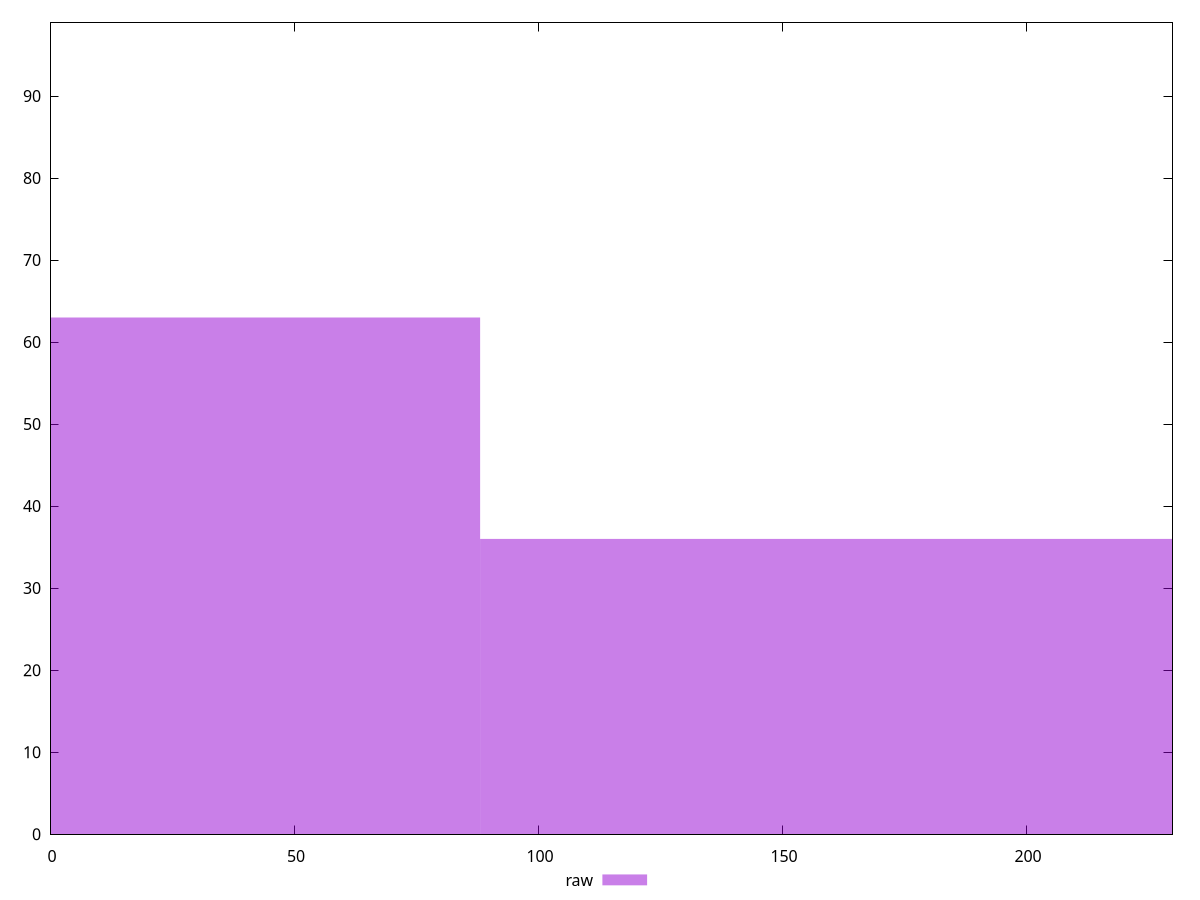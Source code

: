 reset

$raw <<EOF
176.26285751359487 36
0 63
EOF

set key outside below
set boxwidth 176.26285751359487
set xrange [0:230]
set yrange [0:99]
set trange [0:99]
set style fill transparent solid 0.5 noborder
set terminal svg size 640, 490 enhanced background rgb 'white'
set output "report/report_00029_2021-02-24T13-36-40.390Z/unminified-javascript/samples/card/raw/histogram.svg"

plot $raw title "raw" with boxes

reset
